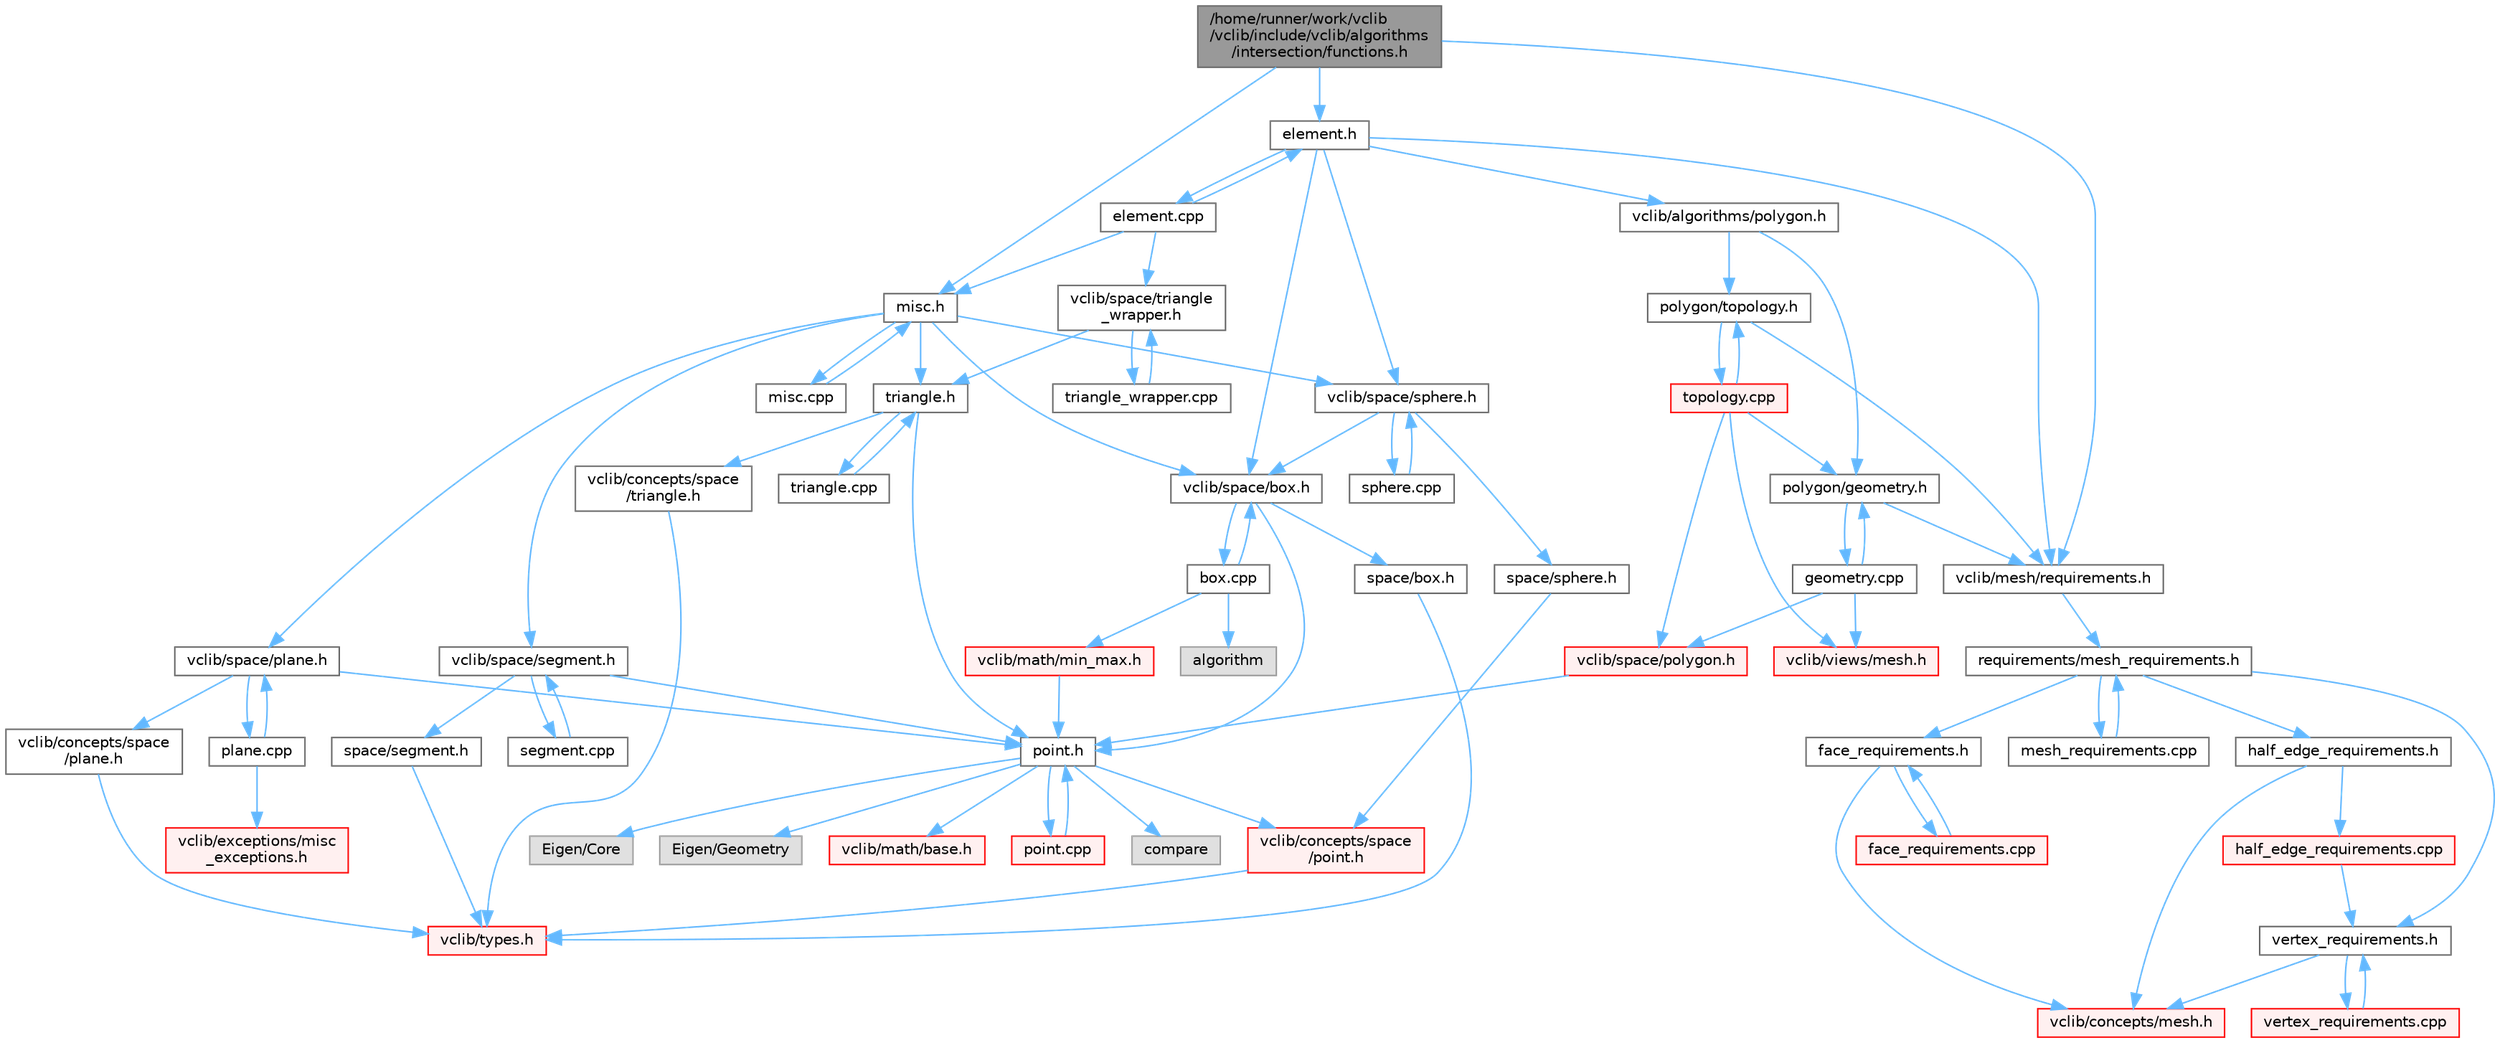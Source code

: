digraph "/home/runner/work/vclib/vclib/include/vclib/algorithms/intersection/functions.h"
{
 // LATEX_PDF_SIZE
  bgcolor="transparent";
  edge [fontname=Helvetica,fontsize=10,labelfontname=Helvetica,labelfontsize=10];
  node [fontname=Helvetica,fontsize=10,shape=box,height=0.2,width=0.4];
  Node1 [label="/home/runner/work/vclib\l/vclib/include/vclib/algorithms\l/intersection/functions.h",height=0.2,width=0.4,color="gray40", fillcolor="grey60", style="filled", fontcolor="black",tooltip=" "];
  Node1 -> Node2 [color="steelblue1",style="solid"];
  Node2 [label="element.h",height=0.2,width=0.4,color="grey40", fillcolor="white", style="filled",URL="$algorithms_2intersection_2element_8h.html",tooltip=" "];
  Node2 -> Node3 [color="steelblue1",style="solid"];
  Node3 [label="vclib/algorithms/polygon.h",height=0.2,width=0.4,color="grey40", fillcolor="white", style="filled",URL="$algorithms_2polygon_8h.html",tooltip=" "];
  Node3 -> Node4 [color="steelblue1",style="solid"];
  Node4 [label="polygon/geometry.h",height=0.2,width=0.4,color="grey40", fillcolor="white", style="filled",URL="$geometry_8h.html",tooltip=" "];
  Node4 -> Node5 [color="steelblue1",style="solid"];
  Node5 [label="vclib/mesh/requirements.h",height=0.2,width=0.4,color="grey40", fillcolor="white", style="filled",URL="$requirements_8h.html",tooltip=" "];
  Node5 -> Node6 [color="steelblue1",style="solid"];
  Node6 [label="requirements/mesh_requirements.h",height=0.2,width=0.4,color="grey40", fillcolor="white", style="filled",URL="$mesh__requirements_8h.html",tooltip=" "];
  Node6 -> Node7 [color="steelblue1",style="solid"];
  Node7 [label="half_edge_requirements.h",height=0.2,width=0.4,color="grey40", fillcolor="white", style="filled",URL="$half__edge__requirements_8h.html",tooltip=" "];
  Node7 -> Node8 [color="steelblue1",style="solid"];
  Node8 [label="vclib/concepts/mesh.h",height=0.2,width=0.4,color="red", fillcolor="#FFF0F0", style="filled",URL="$concepts_2mesh_8h.html",tooltip=" "];
  Node7 -> Node69 [color="steelblue1",style="solid"];
  Node69 [label="half_edge_requirements.cpp",height=0.2,width=0.4,color="red", fillcolor="#FFF0F0", style="filled",URL="$half__edge__requirements_8cpp.html",tooltip=" "];
  Node69 -> Node70 [color="steelblue1",style="solid"];
  Node70 [label="vertex_requirements.h",height=0.2,width=0.4,color="grey40", fillcolor="white", style="filled",URL="$vertex__requirements_8h.html",tooltip=" "];
  Node70 -> Node8 [color="steelblue1",style="solid"];
  Node70 -> Node71 [color="steelblue1",style="solid"];
  Node71 [label="vertex_requirements.cpp",height=0.2,width=0.4,color="red", fillcolor="#FFF0F0", style="filled",URL="$vertex__requirements_8cpp.html",tooltip=" "];
  Node71 -> Node70 [color="steelblue1",style="solid"];
  Node6 -> Node151 [color="steelblue1",style="solid"];
  Node151 [label="face_requirements.h",height=0.2,width=0.4,color="grey40", fillcolor="white", style="filled",URL="$face__requirements_8h.html",tooltip=" "];
  Node151 -> Node8 [color="steelblue1",style="solid"];
  Node151 -> Node152 [color="steelblue1",style="solid"];
  Node152 [label="face_requirements.cpp",height=0.2,width=0.4,color="red", fillcolor="#FFF0F0", style="filled",URL="$face__requirements_8cpp.html",tooltip=" "];
  Node152 -> Node151 [color="steelblue1",style="solid"];
  Node6 -> Node70 [color="steelblue1",style="solid"];
  Node6 -> Node176 [color="steelblue1",style="solid"];
  Node176 [label="mesh_requirements.cpp",height=0.2,width=0.4,color="grey40", fillcolor="white", style="filled",URL="$mesh__requirements_8cpp.html",tooltip=" "];
  Node176 -> Node6 [color="steelblue1",style="solid"];
  Node4 -> Node177 [color="steelblue1",style="solid"];
  Node177 [label="geometry.cpp",height=0.2,width=0.4,color="grey40", fillcolor="white", style="filled",URL="$geometry_8cpp.html",tooltip=" "];
  Node177 -> Node4 [color="steelblue1",style="solid"];
  Node177 -> Node178 [color="steelblue1",style="solid"];
  Node178 [label="vclib/space/polygon.h",height=0.2,width=0.4,color="red", fillcolor="#FFF0F0", style="filled",URL="$space_2polygon_8h.html",tooltip=" "];
  Node178 -> Node30 [color="steelblue1",style="solid"];
  Node30 [label="point.h",height=0.2,width=0.4,color="grey40", fillcolor="white", style="filled",URL="$space_2point_8h.html",tooltip=" "];
  Node30 -> Node31 [color="steelblue1",style="solid"];
  Node31 [label="compare",height=0.2,width=0.4,color="grey60", fillcolor="#E0E0E0", style="filled",tooltip=" "];
  Node30 -> Node32 [color="steelblue1",style="solid"];
  Node32 [label="Eigen/Core",height=0.2,width=0.4,color="grey60", fillcolor="#E0E0E0", style="filled",tooltip=" "];
  Node30 -> Node33 [color="steelblue1",style="solid"];
  Node33 [label="Eigen/Geometry",height=0.2,width=0.4,color="grey60", fillcolor="#E0E0E0", style="filled",tooltip=" "];
  Node30 -> Node34 [color="steelblue1",style="solid"];
  Node34 [label="vclib/concepts/space\l/point.h",height=0.2,width=0.4,color="red", fillcolor="#FFF0F0", style="filled",URL="$concepts_2space_2point_8h.html",tooltip=" "];
  Node34 -> Node13 [color="steelblue1",style="solid"];
  Node13 [label="vclib/types.h",height=0.2,width=0.4,color="red", fillcolor="#FFF0F0", style="filled",URL="$types_8h.html",tooltip=" "];
  Node30 -> Node37 [color="steelblue1",style="solid"];
  Node37 [label="vclib/math/base.h",height=0.2,width=0.4,color="red", fillcolor="#FFF0F0", style="filled",URL="$math_2base_8h.html",tooltip=" "];
  Node30 -> Node40 [color="steelblue1",style="solid"];
  Node40 [label="point.cpp",height=0.2,width=0.4,color="red", fillcolor="#FFF0F0", style="filled",URL="$point_8cpp.html",tooltip=" "];
  Node40 -> Node30 [color="steelblue1",style="solid"];
  Node177 -> Node191 [color="steelblue1",style="solid"];
  Node191 [label="vclib/views/mesh.h",height=0.2,width=0.4,color="red", fillcolor="#FFF0F0", style="filled",URL="$views_2mesh_8h.html",tooltip=" "];
  Node3 -> Node211 [color="steelblue1",style="solid"];
  Node211 [label="polygon/topology.h",height=0.2,width=0.4,color="grey40", fillcolor="white", style="filled",URL="$polygon_2topology_8h.html",tooltip=" "];
  Node211 -> Node5 [color="steelblue1",style="solid"];
  Node211 -> Node212 [color="steelblue1",style="solid"];
  Node212 [label="topology.cpp",height=0.2,width=0.4,color="red", fillcolor="#FFF0F0", style="filled",URL="$polygon_2topology_8cpp.html",tooltip=" "];
  Node212 -> Node211 [color="steelblue1",style="solid"];
  Node212 -> Node191 [color="steelblue1",style="solid"];
  Node212 -> Node178 [color="steelblue1",style="solid"];
  Node212 -> Node4 [color="steelblue1",style="solid"];
  Node2 -> Node5 [color="steelblue1",style="solid"];
  Node2 -> Node222 [color="steelblue1",style="solid"];
  Node222 [label="vclib/space/box.h",height=0.2,width=0.4,color="grey40", fillcolor="white", style="filled",URL="$space_2box_8h.html",tooltip=" "];
  Node222 -> Node197 [color="steelblue1",style="solid"];
  Node197 [label="space/box.h",height=0.2,width=0.4,color="grey40", fillcolor="white", style="filled",URL="$concepts_2space_2box_8h.html",tooltip=" "];
  Node197 -> Node13 [color="steelblue1",style="solid"];
  Node222 -> Node30 [color="steelblue1",style="solid"];
  Node222 -> Node223 [color="steelblue1",style="solid"];
  Node223 [label="box.cpp",height=0.2,width=0.4,color="grey40", fillcolor="white", style="filled",URL="$box_8cpp.html",tooltip=" "];
  Node223 -> Node222 [color="steelblue1",style="solid"];
  Node223 -> Node90 [color="steelblue1",style="solid"];
  Node90 [label="algorithm",height=0.2,width=0.4,color="grey60", fillcolor="#E0E0E0", style="filled",tooltip=" "];
  Node223 -> Node224 [color="steelblue1",style="solid"];
  Node224 [label="vclib/math/min_max.h",height=0.2,width=0.4,color="red", fillcolor="#FFF0F0", style="filled",URL="$min__max_8h.html",tooltip=" "];
  Node224 -> Node30 [color="steelblue1",style="solid"];
  Node2 -> Node226 [color="steelblue1",style="solid"];
  Node226 [label="vclib/space/sphere.h",height=0.2,width=0.4,color="grey40", fillcolor="white", style="filled",URL="$space_2sphere_8h.html",tooltip=" "];
  Node226 -> Node201 [color="steelblue1",style="solid"];
  Node201 [label="space/sphere.h",height=0.2,width=0.4,color="grey40", fillcolor="white", style="filled",URL="$concepts_2space_2sphere_8h.html",tooltip=" "];
  Node201 -> Node34 [color="steelblue1",style="solid"];
  Node226 -> Node222 [color="steelblue1",style="solid"];
  Node226 -> Node227 [color="steelblue1",style="solid"];
  Node227 [label="sphere.cpp",height=0.2,width=0.4,color="grey40", fillcolor="white", style="filled",URL="$space_2sphere_8cpp.html",tooltip=" "];
  Node227 -> Node226 [color="steelblue1",style="solid"];
  Node2 -> Node228 [color="steelblue1",style="solid"];
  Node228 [label="element.cpp",height=0.2,width=0.4,color="grey40", fillcolor="white", style="filled",URL="$algorithms_2intersection_2element_8cpp.html",tooltip=" "];
  Node228 -> Node2 [color="steelblue1",style="solid"];
  Node228 -> Node229 [color="steelblue1",style="solid"];
  Node229 [label="misc.h",height=0.2,width=0.4,color="grey40", fillcolor="white", style="filled",URL="$intersection_2misc_8h.html",tooltip=" "];
  Node229 -> Node222 [color="steelblue1",style="solid"];
  Node229 -> Node230 [color="steelblue1",style="solid"];
  Node230 [label="vclib/space/plane.h",height=0.2,width=0.4,color="grey40", fillcolor="white", style="filled",URL="$space_2plane_8h.html",tooltip=" "];
  Node230 -> Node231 [color="steelblue1",style="solid"];
  Node231 [label="vclib/concepts/space\l/plane.h",height=0.2,width=0.4,color="grey40", fillcolor="white", style="filled",URL="$concepts_2space_2plane_8h.html",tooltip=" "];
  Node231 -> Node13 [color="steelblue1",style="solid"];
  Node230 -> Node30 [color="steelblue1",style="solid"];
  Node230 -> Node232 [color="steelblue1",style="solid"];
  Node232 [label="plane.cpp",height=0.2,width=0.4,color="grey40", fillcolor="white", style="filled",URL="$plane_8cpp.html",tooltip=" "];
  Node232 -> Node230 [color="steelblue1",style="solid"];
  Node232 -> Node233 [color="steelblue1",style="solid"];
  Node233 [label="vclib/exceptions/misc\l_exceptions.h",height=0.2,width=0.4,color="red", fillcolor="#FFF0F0", style="filled",URL="$misc__exceptions_8h.html",tooltip=" "];
  Node229 -> Node234 [color="steelblue1",style="solid"];
  Node234 [label="vclib/space/segment.h",height=0.2,width=0.4,color="grey40", fillcolor="white", style="filled",URL="$space_2segment_8h.html",tooltip=" "];
  Node234 -> Node200 [color="steelblue1",style="solid"];
  Node200 [label="space/segment.h",height=0.2,width=0.4,color="grey40", fillcolor="white", style="filled",URL="$concepts_2space_2segment_8h.html",tooltip=" "];
  Node200 -> Node13 [color="steelblue1",style="solid"];
  Node234 -> Node30 [color="steelblue1",style="solid"];
  Node234 -> Node235 [color="steelblue1",style="solid"];
  Node235 [label="segment.cpp",height=0.2,width=0.4,color="grey40", fillcolor="white", style="filled",URL="$segment_8cpp.html",tooltip=" "];
  Node235 -> Node234 [color="steelblue1",style="solid"];
  Node229 -> Node226 [color="steelblue1",style="solid"];
  Node229 -> Node187 [color="steelblue1",style="solid"];
  Node187 [label="triangle.h",height=0.2,width=0.4,color="grey40", fillcolor="white", style="filled",URL="$space_2triangle_8h.html",tooltip=" "];
  Node187 -> Node188 [color="steelblue1",style="solid"];
  Node188 [label="vclib/concepts/space\l/triangle.h",height=0.2,width=0.4,color="grey40", fillcolor="white", style="filled",URL="$concepts_2space_2triangle_8h.html",tooltip=" "];
  Node188 -> Node13 [color="steelblue1",style="solid"];
  Node187 -> Node30 [color="steelblue1",style="solid"];
  Node187 -> Node189 [color="steelblue1",style="solid"];
  Node189 [label="triangle.cpp",height=0.2,width=0.4,color="grey40", fillcolor="white", style="filled",URL="$triangle_8cpp.html",tooltip=" "];
  Node189 -> Node187 [color="steelblue1",style="solid"];
  Node229 -> Node236 [color="steelblue1",style="solid"];
  Node236 [label="misc.cpp",height=0.2,width=0.4,color="grey40", fillcolor="white", style="filled",URL="$intersection_2misc_8cpp.html",tooltip=" "];
  Node236 -> Node229 [color="steelblue1",style="solid"];
  Node228 -> Node237 [color="steelblue1",style="solid"];
  Node237 [label="vclib/space/triangle\l_wrapper.h",height=0.2,width=0.4,color="grey40", fillcolor="white", style="filled",URL="$triangle__wrapper_8h.html",tooltip=" "];
  Node237 -> Node187 [color="steelblue1",style="solid"];
  Node237 -> Node238 [color="steelblue1",style="solid"];
  Node238 [label="triangle_wrapper.cpp",height=0.2,width=0.4,color="grey40", fillcolor="white", style="filled",URL="$triangle__wrapper_8cpp.html",tooltip=" "];
  Node238 -> Node237 [color="steelblue1",style="solid"];
  Node1 -> Node229 [color="steelblue1",style="solid"];
  Node1 -> Node5 [color="steelblue1",style="solid"];
}
